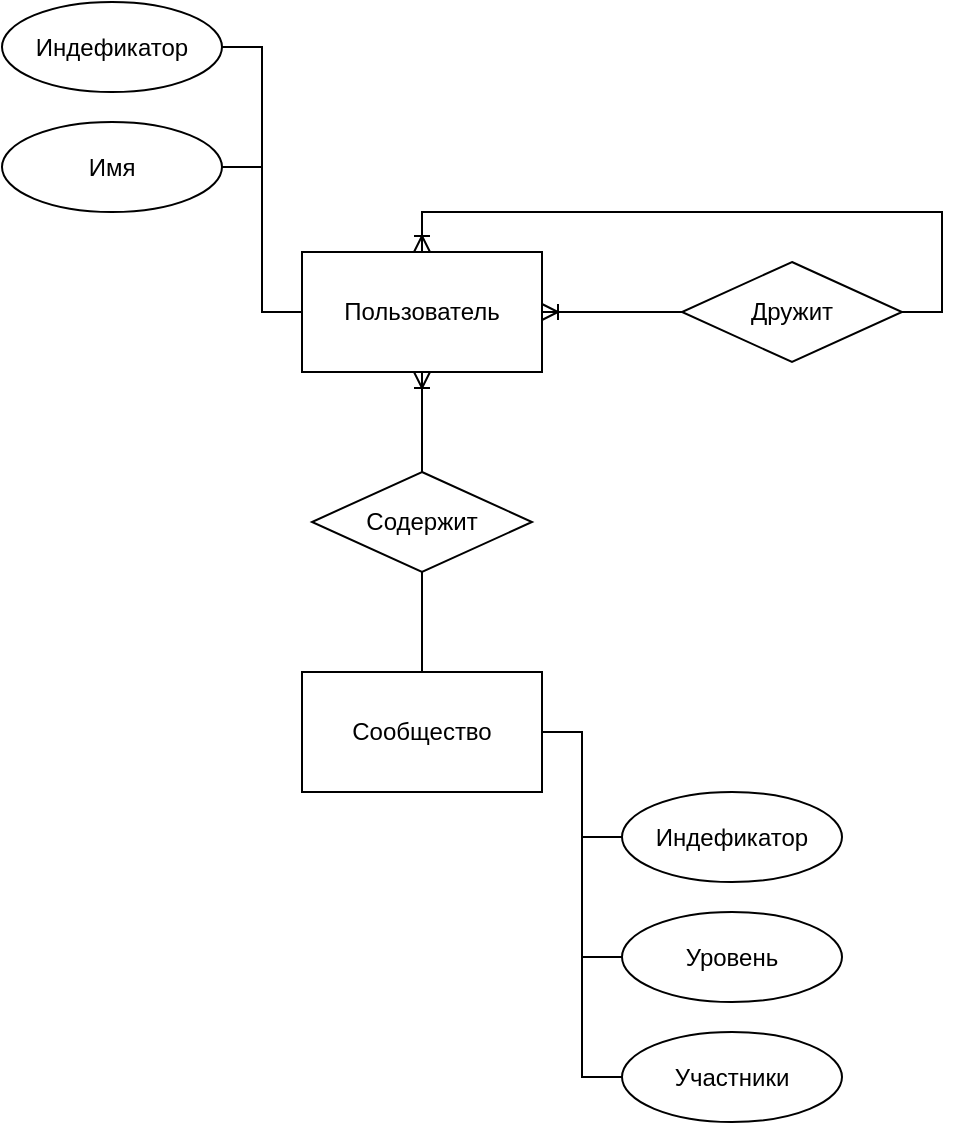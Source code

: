 <mxfile version="27.0.9">
  <diagram name="Страница — 1" id="LnfgxCF-H2ZUys-ES6vi">
    <mxGraphModel dx="1860" dy="843" grid="1" gridSize="10" guides="1" tooltips="1" connect="1" arrows="1" fold="1" page="1" pageScale="1" pageWidth="500" pageHeight="600" math="0" shadow="0">
      <root>
        <mxCell id="0" />
        <mxCell id="1" parent="0" />
        <mxCell id="db-9QK4h3Qnb7Y8l3MWJ-7" style="edgeStyle=orthogonalEdgeStyle;rounded=0;orthogonalLoop=1;jettySize=auto;html=1;exitX=0;exitY=0.5;exitDx=0;exitDy=0;entryX=1;entryY=0.5;entryDx=0;entryDy=0;endArrow=none;startFill=0;" edge="1" parent="1" source="VU1TB1NiSSZXB6lB5c7w-1" target="db-9QK4h3Qnb7Y8l3MWJ-5">
          <mxGeometry relative="1" as="geometry" />
        </mxCell>
        <mxCell id="db-9QK4h3Qnb7Y8l3MWJ-8" style="edgeStyle=orthogonalEdgeStyle;rounded=0;orthogonalLoop=1;jettySize=auto;html=1;exitX=0;exitY=0.5;exitDx=0;exitDy=0;entryX=1;entryY=0.5;entryDx=0;entryDy=0;endArrow=none;startFill=0;" edge="1" parent="1" source="VU1TB1NiSSZXB6lB5c7w-1" target="db-9QK4h3Qnb7Y8l3MWJ-4">
          <mxGeometry relative="1" as="geometry" />
        </mxCell>
        <mxCell id="VU1TB1NiSSZXB6lB5c7w-1" value="Пользователь" style="rounded=0;whiteSpace=wrap;html=1;" parent="1" vertex="1">
          <mxGeometry x="-340" y="135" width="120" height="60" as="geometry" />
        </mxCell>
        <mxCell id="VU1TB1NiSSZXB6lB5c7w-4" style="edgeStyle=orthogonalEdgeStyle;rounded=0;orthogonalLoop=1;jettySize=auto;html=1;exitX=1;exitY=0.5;exitDx=0;exitDy=0;entryX=0.5;entryY=0;entryDx=0;entryDy=0;endArrow=ERoneToMany;endFill=0;" parent="1" source="VU1TB1NiSSZXB6lB5c7w-2" target="VU1TB1NiSSZXB6lB5c7w-1" edge="1">
          <mxGeometry relative="1" as="geometry">
            <Array as="points">
              <mxPoint x="-20" y="165" />
              <mxPoint x="-20" y="115" />
              <mxPoint x="-280" y="115" />
            </Array>
          </mxGeometry>
        </mxCell>
        <mxCell id="db-9QK4h3Qnb7Y8l3MWJ-12" style="edgeStyle=orthogonalEdgeStyle;rounded=0;orthogonalLoop=1;jettySize=auto;html=1;exitX=0;exitY=0.5;exitDx=0;exitDy=0;entryX=1;entryY=0.5;entryDx=0;entryDy=0;endArrow=ERoneToMany;endFill=0;" edge="1" parent="1" source="VU1TB1NiSSZXB6lB5c7w-2" target="VU1TB1NiSSZXB6lB5c7w-1">
          <mxGeometry relative="1" as="geometry" />
        </mxCell>
        <mxCell id="VU1TB1NiSSZXB6lB5c7w-2" value="Дружит" style="rhombus;whiteSpace=wrap;html=1;" parent="1" vertex="1">
          <mxGeometry x="-150" y="140" width="110" height="50" as="geometry" />
        </mxCell>
        <mxCell id="VU1TB1NiSSZXB6lB5c7w-9" style="edgeStyle=orthogonalEdgeStyle;rounded=0;orthogonalLoop=1;jettySize=auto;html=1;exitX=0.5;exitY=0;exitDx=0;exitDy=0;entryX=0.5;entryY=1;entryDx=0;entryDy=0;endArrow=none;startFill=0;" parent="1" source="VU1TB1NiSSZXB6lB5c7w-6" target="VU1TB1NiSSZXB6lB5c7w-7" edge="1">
          <mxGeometry relative="1" as="geometry" />
        </mxCell>
        <mxCell id="db-9QK4h3Qnb7Y8l3MWJ-9" style="edgeStyle=orthogonalEdgeStyle;rounded=0;orthogonalLoop=1;jettySize=auto;html=1;exitX=1;exitY=0.5;exitDx=0;exitDy=0;entryX=0;entryY=0.5;entryDx=0;entryDy=0;endArrow=none;startFill=0;" edge="1" parent="1" source="VU1TB1NiSSZXB6lB5c7w-6" target="db-9QK4h3Qnb7Y8l3MWJ-1">
          <mxGeometry relative="1" as="geometry" />
        </mxCell>
        <mxCell id="db-9QK4h3Qnb7Y8l3MWJ-10" style="edgeStyle=orthogonalEdgeStyle;rounded=0;orthogonalLoop=1;jettySize=auto;html=1;exitX=1;exitY=0.5;exitDx=0;exitDy=0;entryX=0;entryY=0.5;entryDx=0;entryDy=0;endArrow=none;startFill=0;" edge="1" parent="1" source="VU1TB1NiSSZXB6lB5c7w-6" target="db-9QK4h3Qnb7Y8l3MWJ-2">
          <mxGeometry relative="1" as="geometry" />
        </mxCell>
        <mxCell id="db-9QK4h3Qnb7Y8l3MWJ-11" style="edgeStyle=orthogonalEdgeStyle;rounded=0;orthogonalLoop=1;jettySize=auto;html=1;exitX=1;exitY=0.5;exitDx=0;exitDy=0;entryX=0;entryY=0.5;entryDx=0;entryDy=0;endArrow=none;startFill=0;" edge="1" parent="1" source="VU1TB1NiSSZXB6lB5c7w-6" target="db-9QK4h3Qnb7Y8l3MWJ-3">
          <mxGeometry relative="1" as="geometry" />
        </mxCell>
        <mxCell id="VU1TB1NiSSZXB6lB5c7w-6" value="Сообщество" style="rounded=0;whiteSpace=wrap;html=1;" parent="1" vertex="1">
          <mxGeometry x="-340" y="345" width="120" height="60" as="geometry" />
        </mxCell>
        <mxCell id="VU1TB1NiSSZXB6lB5c7w-8" style="edgeStyle=orthogonalEdgeStyle;rounded=0;orthogonalLoop=1;jettySize=auto;html=1;exitX=0.5;exitY=0;exitDx=0;exitDy=0;entryX=0.5;entryY=1;entryDx=0;entryDy=0;endArrow=ERoneToMany;endFill=0;" parent="1" source="VU1TB1NiSSZXB6lB5c7w-7" target="VU1TB1NiSSZXB6lB5c7w-1" edge="1">
          <mxGeometry relative="1" as="geometry" />
        </mxCell>
        <mxCell id="VU1TB1NiSSZXB6lB5c7w-7" value="Содержит" style="rhombus;whiteSpace=wrap;html=1;" parent="1" vertex="1">
          <mxGeometry x="-335" y="245" width="110" height="50" as="geometry" />
        </mxCell>
        <mxCell id="db-9QK4h3Qnb7Y8l3MWJ-1" value="Индефикатор" style="ellipse;whiteSpace=wrap;html=1;" vertex="1" parent="1">
          <mxGeometry x="-180" y="405" width="110" height="45" as="geometry" />
        </mxCell>
        <mxCell id="db-9QK4h3Qnb7Y8l3MWJ-2" value="Уровень" style="ellipse;whiteSpace=wrap;html=1;" vertex="1" parent="1">
          <mxGeometry x="-180" y="465" width="110" height="45" as="geometry" />
        </mxCell>
        <mxCell id="db-9QK4h3Qnb7Y8l3MWJ-3" value="Участники" style="ellipse;whiteSpace=wrap;html=1;" vertex="1" parent="1">
          <mxGeometry x="-180" y="525" width="110" height="45" as="geometry" />
        </mxCell>
        <mxCell id="db-9QK4h3Qnb7Y8l3MWJ-4" value="Индефикатор" style="ellipse;whiteSpace=wrap;html=1;" vertex="1" parent="1">
          <mxGeometry x="-490" y="10" width="110" height="45" as="geometry" />
        </mxCell>
        <mxCell id="db-9QK4h3Qnb7Y8l3MWJ-5" value="Имя" style="ellipse;whiteSpace=wrap;html=1;" vertex="1" parent="1">
          <mxGeometry x="-490" y="70" width="110" height="45" as="geometry" />
        </mxCell>
      </root>
    </mxGraphModel>
  </diagram>
</mxfile>
